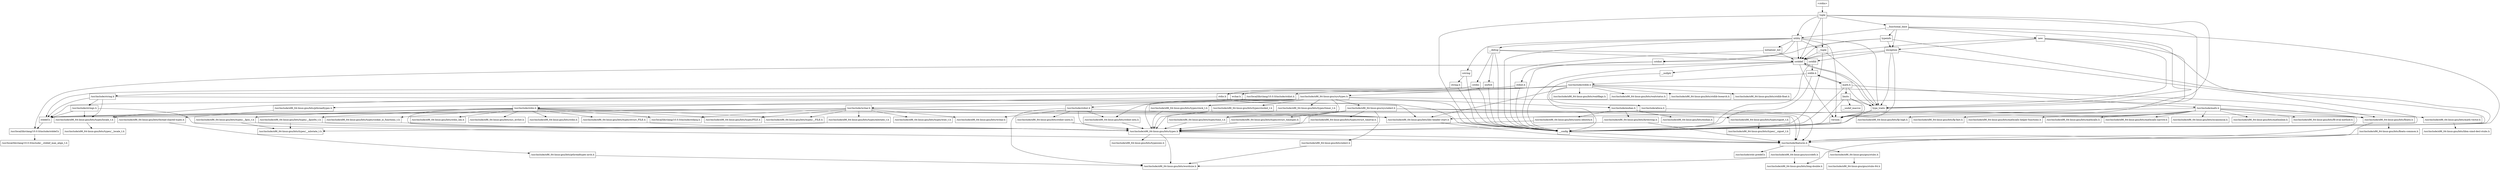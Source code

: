 digraph "dependencies" {
  header_0 [ shape="box", label="\<stdin\>" ];
  header_1 [ shape="box", label="tuple" ];
  header_100 [ shape="box", label="/usr/include/x86_64-linux-gnu/bits/stdio_lim.h" ];
  header_101 [ shape="box", label="/usr/include/x86_64-linux-gnu/bits/sys_errlist.h" ];
  header_102 [ shape="box", label="/usr/include/x86_64-linux-gnu/bits/stdio.h" ];
  header_11 [ shape="box", label="__tuple" ];
  header_12 [ shape="box", label="cstddef" ];
  header_13 [ shape="box", label="version" ];
  header_14 [ shape="box", label="/usr/local/lib/clang/10.0.0/include/stddef.h" ];
  header_15 [ shape="box", label="/usr/local/lib/clang/10.0.0/include/__stddef_max_align_t.h" ];
  header_16 [ shape="box", label="__nullptr" ];
  header_17 [ shape="box", label="type_traits" ];
  header_18 [ shape="box", label="__functional_base" ];
  header_19 [ shape="box", label="typeinfo" ];
  header_2 [ shape="box", label="__config" ];
  header_20 [ shape="box", label="exception" ];
  header_21 [ shape="box", label="cstdlib" ];
  header_22 [ shape="box", label="stdlib.h" ];
  header_23 [ shape="box", label="/usr/include/stdlib.h" ];
  header_24 [ shape="box", label="/usr/include/x86_64-linux-gnu/bits/libc-header-start.h" ];
  header_25 [ shape="box", label="stddef.h" ];
  header_26 [ shape="box", label="/usr/include/x86_64-linux-gnu/bits/waitflags.h" ];
  header_27 [ shape="box", label="/usr/include/x86_64-linux-gnu/bits/waitstatus.h" ];
  header_28 [ shape="box", label="/usr/include/x86_64-linux-gnu/bits/floatn.h" ];
  header_29 [ shape="box", label="/usr/include/x86_64-linux-gnu/bits/floatn-common.h" ];
  header_3 [ shape="box", label="/usr/include/features.h" ];
  header_30 [ shape="box", label="/usr/include/x86_64-linux-gnu/bits/types/locale_t.h" ];
  header_31 [ shape="box", label="/usr/include/x86_64-linux-gnu/bits/types/__locale_t.h" ];
  header_32 [ shape="box", label="/usr/include/x86_64-linux-gnu/sys/types.h" ];
  header_33 [ shape="box", label="/usr/include/x86_64-linux-gnu/bits/types.h" ];
  header_34 [ shape="box", label="/usr/include/x86_64-linux-gnu/bits/typesizes.h" ];
  header_35 [ shape="box", label="/usr/include/x86_64-linux-gnu/bits/types/clock_t.h" ];
  header_36 [ shape="box", label="/usr/include/x86_64-linux-gnu/bits/types/clockid_t.h" ];
  header_37 [ shape="box", label="/usr/include/x86_64-linux-gnu/bits/types/time_t.h" ];
  header_38 [ shape="box", label="/usr/include/x86_64-linux-gnu/bits/types/timer_t.h" ];
  header_39 [ shape="box", label="/usr/include/x86_64-linux-gnu/bits/stdint-intn.h" ];
  header_4 [ shape="box", label="/usr/include/stdc-predef.h" ];
  header_40 [ shape="box", label="/usr/include/endian.h" ];
  header_41 [ shape="box", label="/usr/include/x86_64-linux-gnu/bits/endian.h" ];
  header_42 [ shape="box", label="/usr/include/x86_64-linux-gnu/bits/byteswap.h" ];
  header_43 [ shape="box", label="/usr/include/x86_64-linux-gnu/bits/uintn-identity.h" ];
  header_44 [ shape="box", label="/usr/include/x86_64-linux-gnu/sys/select.h" ];
  header_45 [ shape="box", label="/usr/include/x86_64-linux-gnu/bits/select.h" ];
  header_46 [ shape="box", label="/usr/include/x86_64-linux-gnu/bits/types/sigset_t.h" ];
  header_47 [ shape="box", label="/usr/include/x86_64-linux-gnu/bits/types/__sigset_t.h" ];
  header_48 [ shape="box", label="/usr/include/x86_64-linux-gnu/bits/types/struct_timeval.h" ];
  header_49 [ shape="box", label="/usr/include/x86_64-linux-gnu/bits/types/struct_timespec.h" ];
  header_5 [ shape="box", label="/usr/include/x86_64-linux-gnu/sys/cdefs.h" ];
  header_50 [ shape="box", label="/usr/include/x86_64-linux-gnu/bits/pthreadtypes.h" ];
  header_51 [ shape="box", label="/usr/include/x86_64-linux-gnu/bits/thread-shared-types.h" ];
  header_52 [ shape="box", label="/usr/include/x86_64-linux-gnu/bits/pthreadtypes-arch.h" ];
  header_53 [ shape="box", label="/usr/include/alloca.h" ];
  header_54 [ shape="box", label="/usr/include/x86_64-linux-gnu/bits/stdlib-bsearch.h" ];
  header_55 [ shape="box", label="/usr/include/x86_64-linux-gnu/bits/stdlib-float.h" ];
  header_56 [ shape="box", label="math.h" ];
  header_57 [ shape="box", label="/usr/include/math.h" ];
  header_58 [ shape="box", label="/usr/include/x86_64-linux-gnu/bits/math-vector.h" ];
  header_59 [ shape="box", label="/usr/include/x86_64-linux-gnu/bits/libm-simd-decl-stubs.h" ];
  header_6 [ shape="box", label="/usr/include/x86_64-linux-gnu/bits/wordsize.h" ];
  header_60 [ shape="box", label="/usr/include/x86_64-linux-gnu/bits/flt-eval-method.h" ];
  header_61 [ shape="box", label="/usr/include/x86_64-linux-gnu/bits/fp-logb.h" ];
  header_62 [ shape="box", label="/usr/include/x86_64-linux-gnu/bits/fp-fast.h" ];
  header_63 [ shape="box", label="/usr/include/x86_64-linux-gnu/bits/mathcalls-helper-functions.h" ];
  header_64 [ shape="box", label="/usr/include/x86_64-linux-gnu/bits/mathcalls.h" ];
  header_65 [ shape="box", label="/usr/include/x86_64-linux-gnu/bits/mathcalls-narrow.h" ];
  header_66 [ shape="box", label="/usr/include/x86_64-linux-gnu/bits/iscanonical.h" ];
  header_67 [ shape="box", label="/usr/include/x86_64-linux-gnu/bits/mathinline.h" ];
  header_68 [ shape="box", label="limits" ];
  header_69 [ shape="box", label="__undef_macros" ];
  header_7 [ shape="box", label="/usr/include/x86_64-linux-gnu/bits/long-double.h" ];
  header_70 [ shape="box", label="cstdint" ];
  header_71 [ shape="box", label="stdint.h" ];
  header_72 [ shape="box", label="/usr/local/lib/clang/10.0.0/include/stdint.h" ];
  header_73 [ shape="box", label="/usr/include/stdint.h" ];
  header_74 [ shape="box", label="/usr/include/x86_64-linux-gnu/bits/wchar.h" ];
  header_75 [ shape="box", label="/usr/include/x86_64-linux-gnu/bits/stdint-uintn.h" ];
  header_76 [ shape="box", label="new" ];
  header_77 [ shape="box", label="utility" ];
  header_78 [ shape="box", label="initializer_list" ];
  header_79 [ shape="box", label="cstring" ];
  header_8 [ shape="box", label="/usr/include/x86_64-linux-gnu/gnu/stubs.h" ];
  header_80 [ shape="box", label="string.h" ];
  header_81 [ shape="box", label="/usr/include/string.h" ];
  header_82 [ shape="box", label="/usr/include/strings.h" ];
  header_83 [ shape="box", label="__debug" ];
  header_84 [ shape="box", label="iosfwd" ];
  header_85 [ shape="box", label="wchar.h" ];
  header_86 [ shape="box", label="/usr/include/wchar.h" ];
  header_87 [ shape="box", label="/usr/local/lib/clang/10.0.0/include/stdarg.h" ];
  header_88 [ shape="box", label="/usr/include/x86_64-linux-gnu/bits/types/wint_t.h" ];
  header_89 [ shape="box", label="/usr/include/x86_64-linux-gnu/bits/types/mbstate_t.h" ];
  header_9 [ shape="box", label="/usr/include/x86_64-linux-gnu/gnu/stubs-64.h" ];
  header_90 [ shape="box", label="/usr/include/x86_64-linux-gnu/bits/types/__mbstate_t.h" ];
  header_91 [ shape="box", label="/usr/include/x86_64-linux-gnu/bits/types/__FILE.h" ];
  header_92 [ shape="box", label="/usr/include/x86_64-linux-gnu/bits/types/FILE.h" ];
  header_93 [ shape="box", label="cstdio" ];
  header_94 [ shape="box", label="stdio.h" ];
  header_95 [ shape="box", label="/usr/include/stdio.h" ];
  header_96 [ shape="box", label="/usr/include/x86_64-linux-gnu/bits/types/__fpos_t.h" ];
  header_97 [ shape="box", label="/usr/include/x86_64-linux-gnu/bits/types/__fpos64_t.h" ];
  header_98 [ shape="box", label="/usr/include/x86_64-linux-gnu/bits/types/struct_FILE.h" ];
  header_99 [ shape="box", label="/usr/include/x86_64-linux-gnu/bits/types/cookie_io_functions_t.h" ];
  header_68 -> header_69;
  header_68 -> header_17;
  header_68 -> header_2;
  header_68 -> header_13;
  header_72 -> header_73;
  header_73 -> header_39;
  header_73 -> header_24;
  header_73 -> header_33;
  header_73 -> header_6;
  header_73 -> header_74;
  header_73 -> header_75;
  header_70 -> header_71;
  header_70 -> header_2;
  header_71 -> header_72;
  header_71 -> header_2;
  header_76 -> header_17;
  header_76 -> header_2;
  header_76 -> header_20;
  header_76 -> header_12;
  header_76 -> header_13;
  header_77 -> header_17;
  header_77 -> header_11;
  header_77 -> header_12;
  header_77 -> header_13;
  header_77 -> header_70;
  header_77 -> header_2;
  header_77 -> header_83;
  header_77 -> header_78;
  header_77 -> header_79;
  header_75 -> header_33;
  header_78 -> header_2;
  header_78 -> header_12;
  header_79 -> header_80;
  header_79 -> header_2;
  header_46 -> header_47;
  header_45 -> header_6;
  header_44 -> header_37;
  header_44 -> header_33;
  header_44 -> header_46;
  header_44 -> header_45;
  header_44 -> header_3;
  header_44 -> header_49;
  header_44 -> header_48;
  header_43 -> header_33;
  header_42 -> header_3;
  header_42 -> header_33;
  header_40 -> header_43;
  header_40 -> header_3;
  header_40 -> header_41;
  header_40 -> header_42;
  header_49 -> header_33;
  header_48 -> header_33;
  header_5 -> header_6;
  header_5 -> header_7;
  header_2 -> header_3;
  header_3 -> header_4;
  header_3 -> header_5;
  header_3 -> header_8;
  header_0 -> header_1;
  header_1 -> header_17;
  header_1 -> header_11;
  header_1 -> header_12;
  header_1 -> header_13;
  header_1 -> header_18;
  header_1 -> header_2;
  header_1 -> header_77;
  header_8 -> header_9;
  header_58 -> header_59;
  header_50 -> header_51;
  header_51 -> header_52;
  header_52 -> header_6;
  header_53 -> header_25;
  header_53 -> header_3;
  header_56 -> header_68;
  header_56 -> header_57;
  header_56 -> header_2;
  header_56 -> header_17;
  header_56 -> header_22;
  header_57 -> header_58;
  header_57 -> header_28;
  header_57 -> header_24;
  header_57 -> header_33;
  header_57 -> header_61;
  header_57 -> header_60;
  header_57 -> header_63;
  header_57 -> header_62;
  header_57 -> header_65;
  header_57 -> header_64;
  header_57 -> header_67;
  header_57 -> header_66;
  header_29 -> header_7;
  header_29 -> header_3;
  header_28 -> header_29;
  header_28 -> header_3;
  header_25 -> header_14;
  header_24 -> header_3;
  header_21 -> header_2;
  header_21 -> header_22;
  header_20 -> header_21;
  header_20 -> header_17;
  header_20 -> header_2;
  header_20 -> header_12;
  header_20 -> header_13;
  header_23 -> header_53;
  header_23 -> header_54;
  header_23 -> header_28;
  header_23 -> header_25;
  header_23 -> header_24;
  header_23 -> header_27;
  header_23 -> header_26;
  header_23 -> header_32;
  header_23 -> header_55;
  header_23 -> header_30;
  header_22 -> header_2;
  header_22 -> header_56;
  header_22 -> header_23;
  header_38 -> header_33;
  header_39 -> header_33;
  header_36 -> header_33;
  header_37 -> header_33;
  header_35 -> header_33;
  header_32 -> header_38;
  header_32 -> header_39;
  header_32 -> header_36;
  header_32 -> header_37;
  header_32 -> header_35;
  header_32 -> header_50;
  header_32 -> header_33;
  header_32 -> header_25;
  header_32 -> header_44;
  header_32 -> header_3;
  header_32 -> header_40;
  header_33 -> header_6;
  header_33 -> header_34;
  header_33 -> header_3;
  header_30 -> header_31;
  header_89 -> header_90;
  header_83 -> header_21;
  header_83 -> header_93;
  header_83 -> header_2;
  header_83 -> header_12;
  header_83 -> header_84;
  header_82 -> header_25;
  header_82 -> header_3;
  header_82 -> header_30;
  header_81 -> header_25;
  header_81 -> header_24;
  header_81 -> header_30;
  header_81 -> header_82;
  header_80 -> header_81;
  header_80 -> header_2;
  header_86 -> header_28;
  header_86 -> header_25;
  header_86 -> header_24;
  header_86 -> header_30;
  header_86 -> header_89;
  header_86 -> header_88;
  header_86 -> header_74;
  header_86 -> header_87;
  header_86 -> header_91;
  header_86 -> header_92;
  header_85 -> header_2;
  header_85 -> header_86;
  header_84 -> header_2;
  header_84 -> header_85;
  header_14 -> header_15;
  header_16 -> header_2;
  header_17 -> header_2;
  header_17 -> header_12;
  header_17 -> header_13;
  header_11 -> header_17;
  header_11 -> header_2;
  header_11 -> header_12;
  header_12 -> header_14;
  header_12 -> header_16;
  header_12 -> header_17;
  header_12 -> header_2;
  header_12 -> header_13;
  header_13 -> header_2;
  header_18 -> header_17;
  header_18 -> header_19;
  header_18 -> header_20;
  header_18 -> header_76;
  header_18 -> header_77;
  header_18 -> header_2;
  header_19 -> header_70;
  header_19 -> header_2;
  header_19 -> header_20;
  header_19 -> header_12;
  header_98 -> header_33;
  header_99 -> header_33;
  header_94 -> header_95;
  header_94 -> header_2;
  header_95 -> header_25;
  header_95 -> header_24;
  header_95 -> header_33;
  header_95 -> header_100;
  header_95 -> header_101;
  header_95 -> header_98;
  header_95 -> header_99;
  header_95 -> header_96;
  header_95 -> header_97;
  header_95 -> header_87;
  header_95 -> header_91;
  header_95 -> header_92;
  header_95 -> header_102;
  header_96 -> header_90;
  header_96 -> header_33;
  header_97 -> header_90;
  header_97 -> header_33;
  header_93 -> header_94;
  header_93 -> header_2;
}